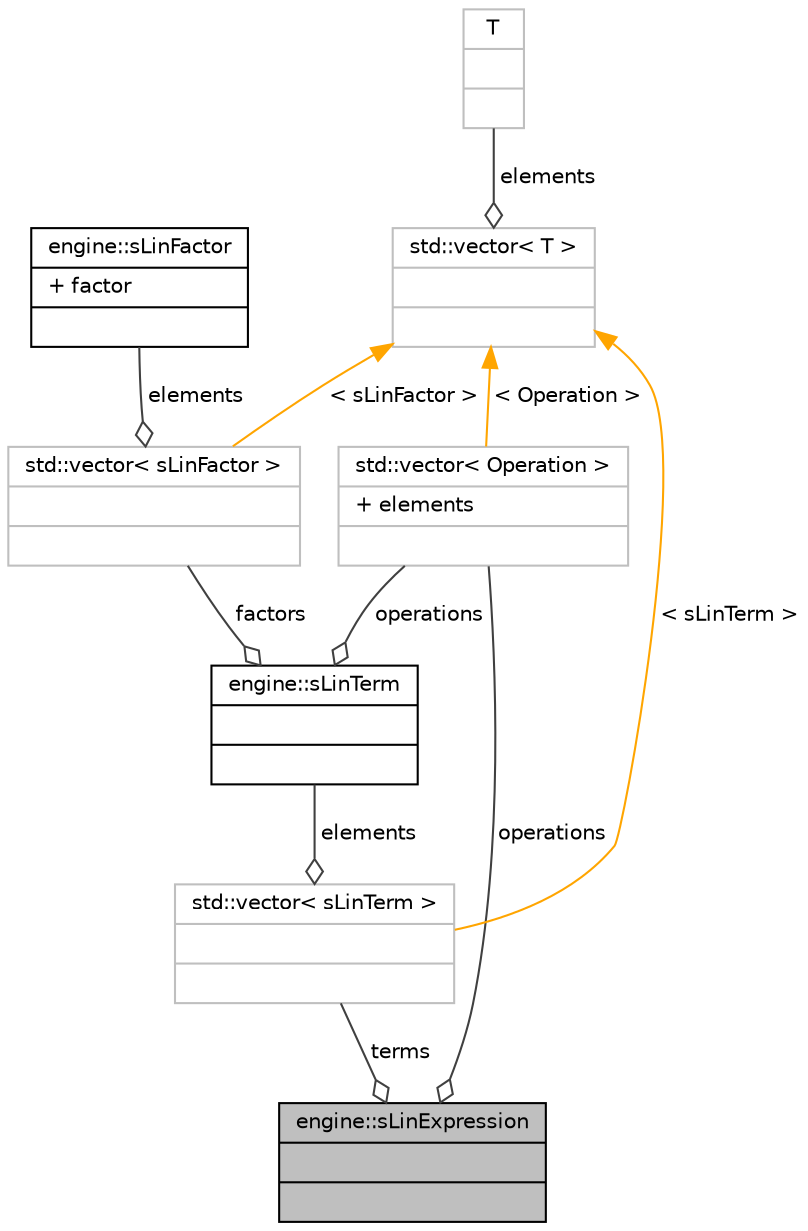 digraph G
{
  edge [fontname="Helvetica",fontsize="10",labelfontname="Helvetica",labelfontsize="10"];
  node [fontname="Helvetica",fontsize="10",shape=record];
  Node1 [label="{engine::sLinExpression\n||}",height=0.2,width=0.4,color="black", fillcolor="grey75", style="filled" fontcolor="black"];
  Node2 -> Node1 [color="grey25",fontsize="10",style="solid",label=" operations" ,arrowhead="odiamond",fontname="Helvetica"];
  Node2 [label="{std::vector\< Operation \>\n|+ elements\l|}",height=0.2,width=0.4,color="grey75", fillcolor="white", style="filled"];
  Node3 -> Node2 [dir="back",color="orange",fontsize="10",style="solid",label=" \< Operation \>" ,fontname="Helvetica"];
  Node3 [label="{std::vector\< T \>\n||}",height=0.2,width=0.4,color="grey75", fillcolor="white", style="filled",tooltip="STL class."];
  Node4 -> Node3 [color="grey25",fontsize="10",style="solid",label=" elements" ,arrowhead="odiamond",fontname="Helvetica"];
  Node4 [label="{T\n||}",height=0.2,width=0.4,color="grey75", fillcolor="white", style="filled"];
  Node5 -> Node1 [color="grey25",fontsize="10",style="solid",label=" terms" ,arrowhead="odiamond",fontname="Helvetica"];
  Node5 [label="{std::vector\< sLinTerm \>\n||}",height=0.2,width=0.4,color="grey75", fillcolor="white", style="filled"];
  Node6 -> Node5 [color="grey25",fontsize="10",style="solid",label=" elements" ,arrowhead="odiamond",fontname="Helvetica"];
  Node6 [label="{engine::sLinTerm\n||}",height=0.2,width=0.4,color="black", fillcolor="white", style="filled",URL="$structengine_1_1sLinTerm.html"];
  Node7 -> Node6 [color="grey25",fontsize="10",style="solid",label=" factors" ,arrowhead="odiamond",fontname="Helvetica"];
  Node7 [label="{std::vector\< sLinFactor \>\n||}",height=0.2,width=0.4,color="grey75", fillcolor="white", style="filled"];
  Node8 -> Node7 [color="grey25",fontsize="10",style="solid",label=" elements" ,arrowhead="odiamond",fontname="Helvetica"];
  Node8 [label="{engine::sLinFactor\n|+ factor\l|}",height=0.2,width=0.4,color="black", fillcolor="white", style="filled",URL="$structengine_1_1sLinFactor.html"];
  Node3 -> Node7 [dir="back",color="orange",fontsize="10",style="solid",label=" \< sLinFactor \>" ,fontname="Helvetica"];
  Node2 -> Node6 [color="grey25",fontsize="10",style="solid",label=" operations" ,arrowhead="odiamond",fontname="Helvetica"];
  Node3 -> Node5 [dir="back",color="orange",fontsize="10",style="solid",label=" \< sLinTerm \>" ,fontname="Helvetica"];
}
